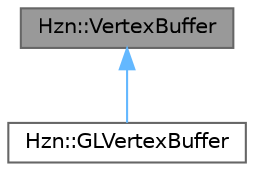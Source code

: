 digraph "Hzn::VertexBuffer"
{
 // LATEX_PDF_SIZE
  bgcolor="transparent";
  edge [fontname=Helvetica,fontsize=10,labelfontname=Helvetica,labelfontsize=10];
  node [fontname=Helvetica,fontsize=10,shape=box,height=0.2,width=0.4];
  Node1 [label="Hzn::VertexBuffer",height=0.2,width=0.4,color="gray40", fillcolor="grey60", style="filled", fontcolor="black",tooltip="Vertex Buffer is essentially a list of vertices. Each Vertex has Attributes such as position (where i..."];
  Node1 -> Node2 [dir="back",color="steelblue1",style="solid"];
  Node2 [label="Hzn::GLVertexBuffer",height=0.2,width=0.4,color="gray40", fillcolor="white", style="filled",URL="$class_hzn_1_1_g_l_vertex_buffer.html",tooltip=" "];
}
